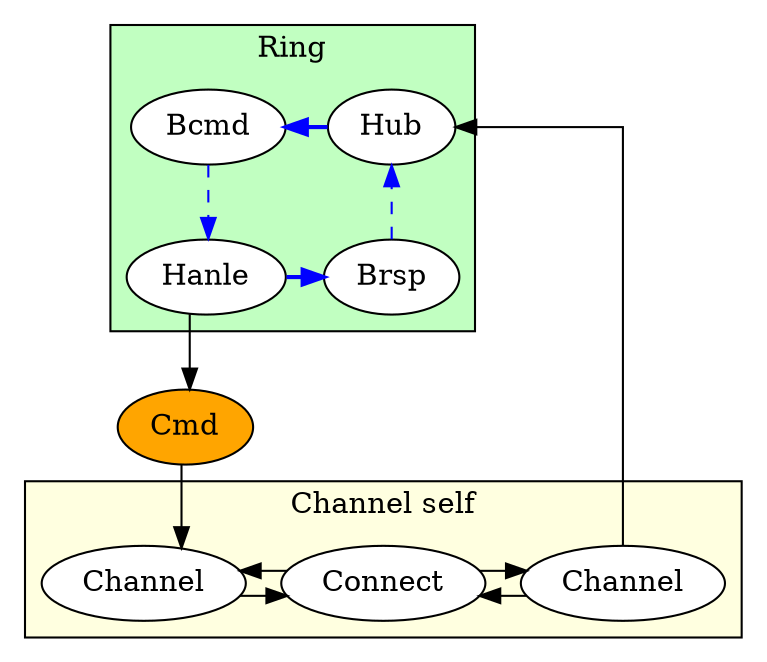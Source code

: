 digraph {
  graph [splines=ortho]

  node [style=filled fillcolor=white]
  hub [label="Hub"]
  bcmd [label="Bcmd"]
  hdl  [label="Hanle"]
  brsp [label="Brsp"]
  conn [label="Connect"]
  ch1, ch2 [label="Channel"]
  cmd [label="Cmd" fillcolor=orange]

  subgraph cluster_ring {
    label="Ring"
    style=filled
    fillcolor=darkseagreen1

    edge [color=blue]
    hub -> bcmd [style=bold]
    bcmd -> hdl [style=dashed]
    hdl -> brsp [style=bold]
    brsp -> hub [style=dashed]

    { rank="same"; bcmd; hub; }
    { rank="same"; hdl; brsp; }
  }

  subgraph cluster_self {
    label="Channel self"
    style=filled
    fillcolor=lightyellow

    ch2 -> conn -> ch2
    conn -> ch1 -> conn // [dir=both]

    { rank="same"; ch2; conn; ch1; }
  }

  hdl -> cmd -> ch2
  ch1 -> hub // [constraint=false]
}
